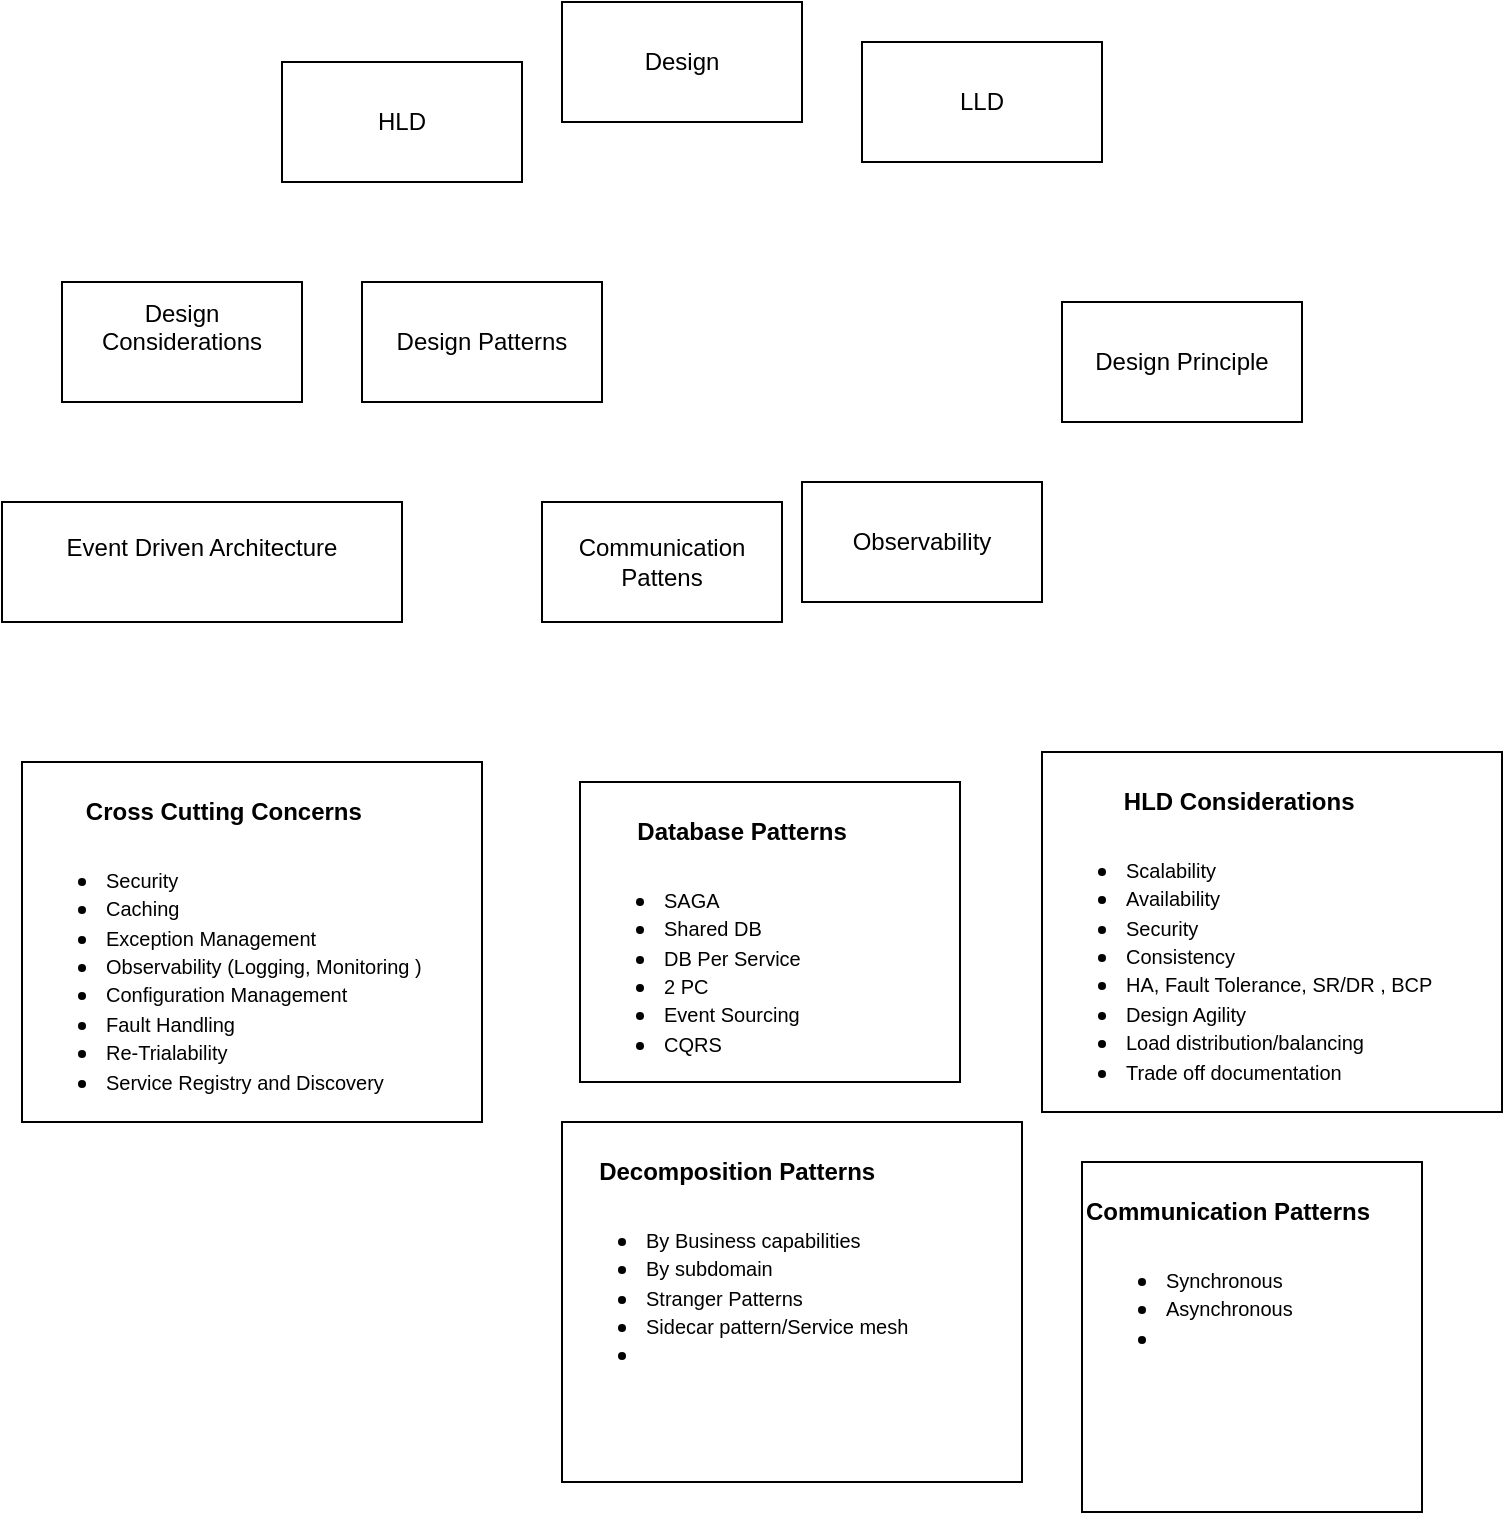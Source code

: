 <mxfile version="24.7.16">
  <diagram name="Page-1" id="bM3PmpB1r2jM4BKY32LB">
    <mxGraphModel dx="1050" dy="522" grid="1" gridSize="10" guides="1" tooltips="1" connect="1" arrows="1" fold="1" page="1" pageScale="1" pageWidth="827" pageHeight="1169" math="0" shadow="0">
      <root>
        <mxCell id="0" />
        <mxCell id="1" parent="0" />
        <mxCell id="BcJtB_NbfzT6vHZU13DD-1" value="Design" style="rounded=0;whiteSpace=wrap;html=1;" parent="1" vertex="1">
          <mxGeometry x="310" y="10" width="120" height="60" as="geometry" />
        </mxCell>
        <mxCell id="BcJtB_NbfzT6vHZU13DD-2" value="HLD" style="rounded=0;whiteSpace=wrap;html=1;" parent="1" vertex="1">
          <mxGeometry x="170" y="40" width="120" height="60" as="geometry" />
        </mxCell>
        <mxCell id="BcJtB_NbfzT6vHZU13DD-3" value="Design Considerations&lt;div&gt;&lt;br&gt;&lt;/div&gt;" style="rounded=0;whiteSpace=wrap;html=1;" parent="1" vertex="1">
          <mxGeometry x="60" y="150" width="120" height="60" as="geometry" />
        </mxCell>
        <mxCell id="BcJtB_NbfzT6vHZU13DD-4" value="LLD" style="rounded=0;whiteSpace=wrap;html=1;" parent="1" vertex="1">
          <mxGeometry x="460" y="30" width="120" height="60" as="geometry" />
        </mxCell>
        <mxCell id="BcJtB_NbfzT6vHZU13DD-5" value="Design Patterns" style="rounded=0;whiteSpace=wrap;html=1;" parent="1" vertex="1">
          <mxGeometry x="210" y="150" width="120" height="60" as="geometry" />
        </mxCell>
        <mxCell id="BcJtB_NbfzT6vHZU13DD-7" value="Event Driven Architecture&lt;div&gt;&lt;br&gt;&lt;/div&gt;" style="rounded=0;whiteSpace=wrap;html=1;" parent="1" vertex="1">
          <mxGeometry x="30" y="260" width="200" height="60" as="geometry" />
        </mxCell>
        <mxCell id="BcJtB_NbfzT6vHZU13DD-8" value="Design Principle" style="rounded=0;whiteSpace=wrap;html=1;" parent="1" vertex="1">
          <mxGeometry x="560" y="160" width="120" height="60" as="geometry" />
        </mxCell>
        <mxCell id="BcJtB_NbfzT6vHZU13DD-9" value="Observability" style="rounded=0;whiteSpace=wrap;html=1;" parent="1" vertex="1">
          <mxGeometry x="430" y="250" width="120" height="60" as="geometry" />
        </mxCell>
        <mxCell id="cn59YkBiOOC3MtFmb4QU-2" value="Communication Pattens" style="rounded=0;whiteSpace=wrap;html=1;" vertex="1" parent="1">
          <mxGeometry x="300" y="260" width="120" height="60" as="geometry" />
        </mxCell>
        <mxCell id="cn59YkBiOOC3MtFmb4QU-7" value="&lt;h1 style=&quot;text-align: center; margin-top: 0px;&quot;&gt;&lt;font style=&quot;font-size: 12px;&quot;&gt;Cross Cutting Concerns&lt;/font&gt;&lt;/h1&gt;&lt;p style=&quot;line-height: 1.38; margin-top: 0pt; margin-bottom: 0pt;&quot; dir=&quot;ltr&quot;&gt;&lt;/p&gt;&lt;ul&gt;&lt;li&gt;&lt;span style=&quot;background-color: transparent; font-variant-numeric: normal; font-variant-east-asian: normal; font-variant-alternates: normal; font-variant-position: normal; vertical-align: baseline; white-space-collapse: preserve; font-family: Arial, sans-serif;&quot;&gt;&lt;font style=&quot;font-size: 10px;&quot;&gt;Security&lt;/font&gt;&lt;/span&gt;&lt;/li&gt;&lt;li&gt;&lt;span style=&quot;font-family: Arial, sans-serif; background-color: transparent; font-variant-numeric: normal; font-variant-east-asian: normal; font-variant-alternates: normal; font-variant-position: normal; vertical-align: baseline; white-space-collapse: preserve;&quot;&gt;&lt;font style=&quot;font-size: 10px;&quot;&gt;Caching&lt;/font&gt;&lt;/span&gt;&lt;/li&gt;&lt;li&gt;&lt;span style=&quot;font-family: Arial, sans-serif; background-color: transparent; font-variant-numeric: normal; font-variant-east-asian: normal; font-variant-alternates: normal; font-variant-position: normal; vertical-align: baseline; white-space-collapse: preserve;&quot;&gt;&lt;font style=&quot;font-size: 10px;&quot;&gt;Exception Management&lt;/font&gt;&lt;/span&gt;&lt;/li&gt;&lt;li&gt;&lt;span style=&quot;font-family: Arial, sans-serif; background-color: transparent; font-variant-numeric: normal; font-variant-east-asian: normal; font-variant-alternates: normal; font-variant-position: normal; vertical-align: baseline; white-space-collapse: preserve;&quot;&gt;&lt;font style=&quot;font-size: 10px;&quot;&gt;Observability (Logging, Monitoring )&lt;/font&gt;&lt;/span&gt;&lt;/li&gt;&lt;li&gt;&lt;span style=&quot;font-family: Arial, sans-serif; background-color: transparent; font-variant-numeric: normal; font-variant-east-asian: normal; font-variant-alternates: normal; font-variant-position: normal; vertical-align: baseline; white-space-collapse: preserve;&quot;&gt;&lt;font style=&quot;font-size: 10px;&quot;&gt;Configuration Management&lt;/font&gt;&lt;/span&gt;&lt;/li&gt;&lt;li&gt;&lt;span style=&quot;font-family: Arial, sans-serif; background-color: transparent; font-variant-numeric: normal; font-variant-east-asian: normal; font-variant-alternates: normal; font-variant-position: normal; vertical-align: baseline; white-space-collapse: preserve;&quot;&gt;&lt;font style=&quot;font-size: 10px;&quot;&gt;Fault Handling&lt;/font&gt;&lt;/span&gt;&lt;/li&gt;&lt;li&gt;&lt;span style=&quot;font-family: Arial, sans-serif; background-color: transparent; font-variant-numeric: normal; font-variant-east-asian: normal; font-variant-alternates: normal; font-variant-position: normal; vertical-align: baseline; white-space-collapse: preserve;&quot;&gt;&lt;font style=&quot;font-size: 10px;&quot;&gt;Re-Trialability&amp;nbsp;&lt;/font&gt;&lt;/span&gt;&lt;/li&gt;&lt;li&gt;&lt;span style=&quot;font-family: Arial, sans-serif; background-color: transparent; font-variant-numeric: normal; font-variant-east-asian: normal; font-variant-alternates: normal; font-variant-position: normal; vertical-align: baseline; white-space-collapse: preserve;&quot;&gt;&lt;font style=&quot;font-size: 10px;&quot;&gt;Service Registry and Discovery &lt;/font&gt;&lt;/span&gt;&lt;/li&gt;&lt;/ul&gt;&lt;p&gt;&lt;/p&gt;&lt;div&gt;&lt;span style=&quot;font-family: Arial, sans-serif; background-color: transparent; font-variant-numeric: normal; font-variant-east-asian: normal; font-variant-alternates: normal; font-variant-position: normal; vertical-align: baseline; white-space-collapse: preserve;&quot;&gt;&lt;font style=&quot;font-size: 10px;&quot;&gt;&lt;br&gt;&lt;/font&gt;&lt;/span&gt;&lt;/div&gt;" style="text;html=1;whiteSpace=wrap;overflow=hidden;rounded=0;strokeColor=default;" vertex="1" parent="1">
          <mxGeometry x="40" y="390" width="230" height="180" as="geometry" />
        </mxCell>
        <mxCell id="cn59YkBiOOC3MtFmb4QU-8" value="&lt;h1 style=&quot;text-align: center; margin-top: 0px;&quot;&gt;&lt;span style=&quot;font-size: 12px;&quot;&gt;&lt;span style=&quot;white-space: pre;&quot;&gt;&#x9;&lt;/span&gt;Database Patterns&lt;/span&gt;&lt;/h1&gt;&lt;p style=&quot;line-height: 1.38; margin-top: 0pt; margin-bottom: 0pt;&quot; dir=&quot;ltr&quot;&gt;&lt;/p&gt;&lt;ul&gt;&lt;li&gt;&lt;font style=&quot;font-size: 10px;&quot;&gt;SAGA&lt;/font&gt;&lt;/li&gt;&lt;li&gt;&lt;font style=&quot;font-size: 10px;&quot;&gt;Shared DB&lt;/font&gt;&lt;/li&gt;&lt;li&gt;&lt;font style=&quot;font-size: 10px;&quot;&gt;DB Per Service&lt;/font&gt;&lt;/li&gt;&lt;li&gt;&lt;font style=&quot;font-size: 10px;&quot;&gt;2 PC&lt;/font&gt;&lt;/li&gt;&lt;li&gt;&lt;font style=&quot;font-size: 10px;&quot;&gt;Event Sourcing&lt;/font&gt;&lt;/li&gt;&lt;li&gt;&lt;font style=&quot;font-size: 10px;&quot;&gt;CQRS&lt;/font&gt;&lt;/li&gt;&lt;/ul&gt;&lt;p&gt;&lt;/p&gt;&lt;div&gt;&lt;span style=&quot;font-family: Arial, sans-serif; background-color: transparent; font-variant-numeric: normal; font-variant-east-asian: normal; font-variant-alternates: normal; font-variant-position: normal; vertical-align: baseline; white-space-collapse: preserve;&quot;&gt;&lt;font style=&quot;font-size: 10px;&quot;&gt;&lt;br&gt;&lt;/font&gt;&lt;/span&gt;&lt;/div&gt;" style="text;html=1;whiteSpace=wrap;overflow=hidden;rounded=0;strokeColor=default;" vertex="1" parent="1">
          <mxGeometry x="319" y="400" width="190" height="150" as="geometry" />
        </mxCell>
        <mxCell id="cn59YkBiOOC3MtFmb4QU-9" value="&lt;h1 style=&quot;text-align: center; margin-top: 0px;&quot;&gt;&lt;font style=&quot;font-size: 12px;&quot;&gt;HLD Considerations&lt;/font&gt;&lt;/h1&gt;&lt;p style=&quot;line-height: 1.38; margin-top: 0pt; margin-bottom: 0pt;&quot; dir=&quot;ltr&quot;&gt;&lt;/p&gt;&lt;ul&gt;&lt;li&gt;&lt;span style=&quot;background-color: transparent; font-variant-numeric: normal; font-variant-east-asian: normal; font-variant-alternates: normal; font-variant-position: normal; vertical-align: baseline; white-space-collapse: preserve; font-family: Arial, sans-serif;&quot;&gt;&lt;font style=&quot;font-size: 10px;&quot;&gt;Scalability&lt;/font&gt;&lt;/span&gt;&lt;/li&gt;&lt;li&gt;&lt;span style=&quot;font-family: Arial, sans-serif; background-color: transparent; font-variant-numeric: normal; font-variant-east-asian: normal; font-variant-alternates: normal; font-variant-position: normal; vertical-align: baseline; white-space-collapse: preserve;&quot;&gt;&lt;font style=&quot;font-size: 10px;&quot;&gt;Availability&lt;/font&gt;&lt;/span&gt;&lt;/li&gt;&lt;li&gt;&lt;font face=&quot;Arial, sans-serif&quot;&gt;&lt;span style=&quot;font-size: 10px; white-space-collapse: preserve;&quot;&gt;Security&lt;/span&gt;&lt;/font&gt;&lt;/li&gt;&lt;li&gt;&lt;font face=&quot;Arial, sans-serif&quot;&gt;&lt;span style=&quot;font-size: 10px; white-space-collapse: preserve;&quot;&gt;Consistency&lt;/span&gt;&lt;/font&gt;&lt;/li&gt;&lt;li&gt;&lt;font face=&quot;Arial, sans-serif&quot;&gt;&lt;span style=&quot;font-size: 10px; white-space-collapse: preserve;&quot;&gt;HA, Fault Tolerance, SR/DR , BCP&lt;/span&gt;&lt;/font&gt;&lt;/li&gt;&lt;li&gt;&lt;font face=&quot;Arial, sans-serif&quot;&gt;&lt;span style=&quot;font-size: 10px; white-space-collapse: preserve;&quot;&gt;Design Agility&lt;/span&gt;&lt;/font&gt;&lt;/li&gt;&lt;li&gt;&lt;font face=&quot;Arial, sans-serif&quot;&gt;&lt;span style=&quot;font-size: 10px; white-space-collapse: preserve;&quot;&gt;Load distribution/balancing&lt;/span&gt;&lt;/font&gt;&lt;/li&gt;&lt;li&gt;&lt;font face=&quot;Arial, sans-serif&quot;&gt;&lt;span style=&quot;font-size: 10px; white-space-collapse: preserve;&quot;&gt;Trade off documentation&lt;/span&gt;&lt;/font&gt;&lt;/li&gt;&lt;/ul&gt;&lt;p&gt;&lt;/p&gt;&lt;div&gt;&lt;span style=&quot;font-family: Arial, sans-serif; background-color: transparent; font-variant-numeric: normal; font-variant-east-asian: normal; font-variant-alternates: normal; font-variant-position: normal; vertical-align: baseline; white-space-collapse: preserve;&quot;&gt;&lt;font style=&quot;font-size: 10px;&quot;&gt;&lt;br&gt;&lt;/font&gt;&lt;/span&gt;&lt;/div&gt;" style="text;html=1;whiteSpace=wrap;overflow=hidden;rounded=0;strokeColor=default;" vertex="1" parent="1">
          <mxGeometry x="550" y="385" width="230" height="180" as="geometry" />
        </mxCell>
        <mxCell id="cn59YkBiOOC3MtFmb4QU-10" value="&lt;h1 style=&quot;text-align: center; margin-top: 0px;&quot;&gt;&lt;font style=&quot;font-size: 12px;&quot;&gt;Decomposition Patterns&lt;/font&gt;&lt;/h1&gt;&lt;p style=&quot;line-height: 1.38; margin-top: 0pt; margin-bottom: 0pt;&quot; dir=&quot;ltr&quot;&gt;&lt;/p&gt;&lt;ul&gt;&lt;li&gt;&lt;span style=&quot;background-color: transparent; font-variant-numeric: normal; font-variant-east-asian: normal; font-variant-alternates: normal; font-variant-position: normal; vertical-align: baseline; white-space-collapse: preserve; font-family: Arial, sans-serif;&quot;&gt;&lt;font style=&quot;font-size: 10px;&quot;&gt;By Business capabilities&lt;/font&gt;&lt;/span&gt;&lt;/li&gt;&lt;li&gt;&lt;span style=&quot;font-family: Arial, sans-serif; background-color: transparent; font-variant-numeric: normal; font-variant-east-asian: normal; font-variant-alternates: normal; font-variant-position: normal; vertical-align: baseline; white-space-collapse: preserve;&quot;&gt;&lt;font style=&quot;font-size: 10px;&quot;&gt;By subdomain&lt;/font&gt;&lt;/span&gt;&lt;/li&gt;&lt;li&gt;&lt;font face=&quot;Arial, sans-serif&quot;&gt;&lt;span style=&quot;font-size: 10px; white-space-collapse: preserve;&quot;&gt;Stranger Patterns&lt;/span&gt;&lt;/font&gt;&lt;/li&gt;&lt;li&gt;&lt;font face=&quot;Arial, sans-serif&quot;&gt;&lt;span style=&quot;font-size: 10px; white-space-collapse: preserve;&quot;&gt;Sidecar pattern/Service mesh&lt;/span&gt;&lt;/font&gt;&lt;/li&gt;&lt;li&gt;&lt;span style=&quot;font-size: 10px; background-color: transparent; font-family: Arial, sans-serif; white-space-collapse: preserve;&quot;&gt; &lt;/span&gt;&lt;br&gt;&lt;/li&gt;&lt;/ul&gt;&lt;p&gt;&lt;/p&gt;&lt;div&gt;&lt;span style=&quot;font-family: Arial, sans-serif; background-color: transparent; font-variant-numeric: normal; font-variant-east-asian: normal; font-variant-alternates: normal; font-variant-position: normal; vertical-align: baseline; white-space-collapse: preserve;&quot;&gt;&lt;font style=&quot;font-size: 10px;&quot;&gt;&lt;br&gt;&lt;/font&gt;&lt;/span&gt;&lt;/div&gt;" style="text;html=1;whiteSpace=wrap;overflow=hidden;rounded=0;strokeColor=default;" vertex="1" parent="1">
          <mxGeometry x="310" y="570" width="230" height="180" as="geometry" />
        </mxCell>
        <mxCell id="cn59YkBiOOC3MtFmb4QU-11" value="&lt;h1 style=&quot;margin-top: 0px;&quot;&gt;&lt;font style=&quot;font-size: 12px;&quot;&gt;Communication Patterns&lt;/font&gt;&lt;/h1&gt;&lt;p style=&quot;line-height: 1.38; margin-top: 0pt; margin-bottom: 0pt;&quot; dir=&quot;ltr&quot;&gt;&lt;/p&gt;&lt;ul&gt;&lt;li style=&quot;&quot;&gt;&lt;span style=&quot;background-color: transparent; font-variant-numeric: normal; font-variant-east-asian: normal; font-variant-alternates: normal; font-variant-position: normal; vertical-align: baseline; white-space-collapse: preserve; font-family: Arial, sans-serif;&quot;&gt;&lt;font style=&quot;font-size: 10px;&quot;&gt;Synchronous&lt;/font&gt;&lt;/span&gt;&lt;/li&gt;&lt;li style=&quot;&quot;&gt;&lt;font style=&quot;font-size: 10px;&quot;&gt;&lt;font face=&quot;Arial, sans-serif&quot;&gt;&lt;span style=&quot;white-space-collapse: preserve;&quot;&gt;A&lt;/span&gt;&lt;/font&gt;synchronous&lt;/font&gt;&lt;/li&gt;&lt;li style=&quot;&quot;&gt;&lt;br&gt;&lt;/li&gt;&lt;/ul&gt;&lt;p&gt;&lt;/p&gt;&lt;div&gt;&lt;span style=&quot;font-family: Arial, sans-serif; background-color: transparent; font-variant-numeric: normal; font-variant-east-asian: normal; font-variant-alternates: normal; font-variant-position: normal; vertical-align: baseline; white-space-collapse: preserve;&quot;&gt;&lt;font style=&quot;font-size: 10px;&quot;&gt;&lt;br&gt;&lt;/font&gt;&lt;/span&gt;&lt;/div&gt;" style="text;html=1;whiteSpace=wrap;overflow=hidden;rounded=0;strokeColor=default;" vertex="1" parent="1">
          <mxGeometry x="570" y="590" width="170" height="175" as="geometry" />
        </mxCell>
      </root>
    </mxGraphModel>
  </diagram>
</mxfile>
